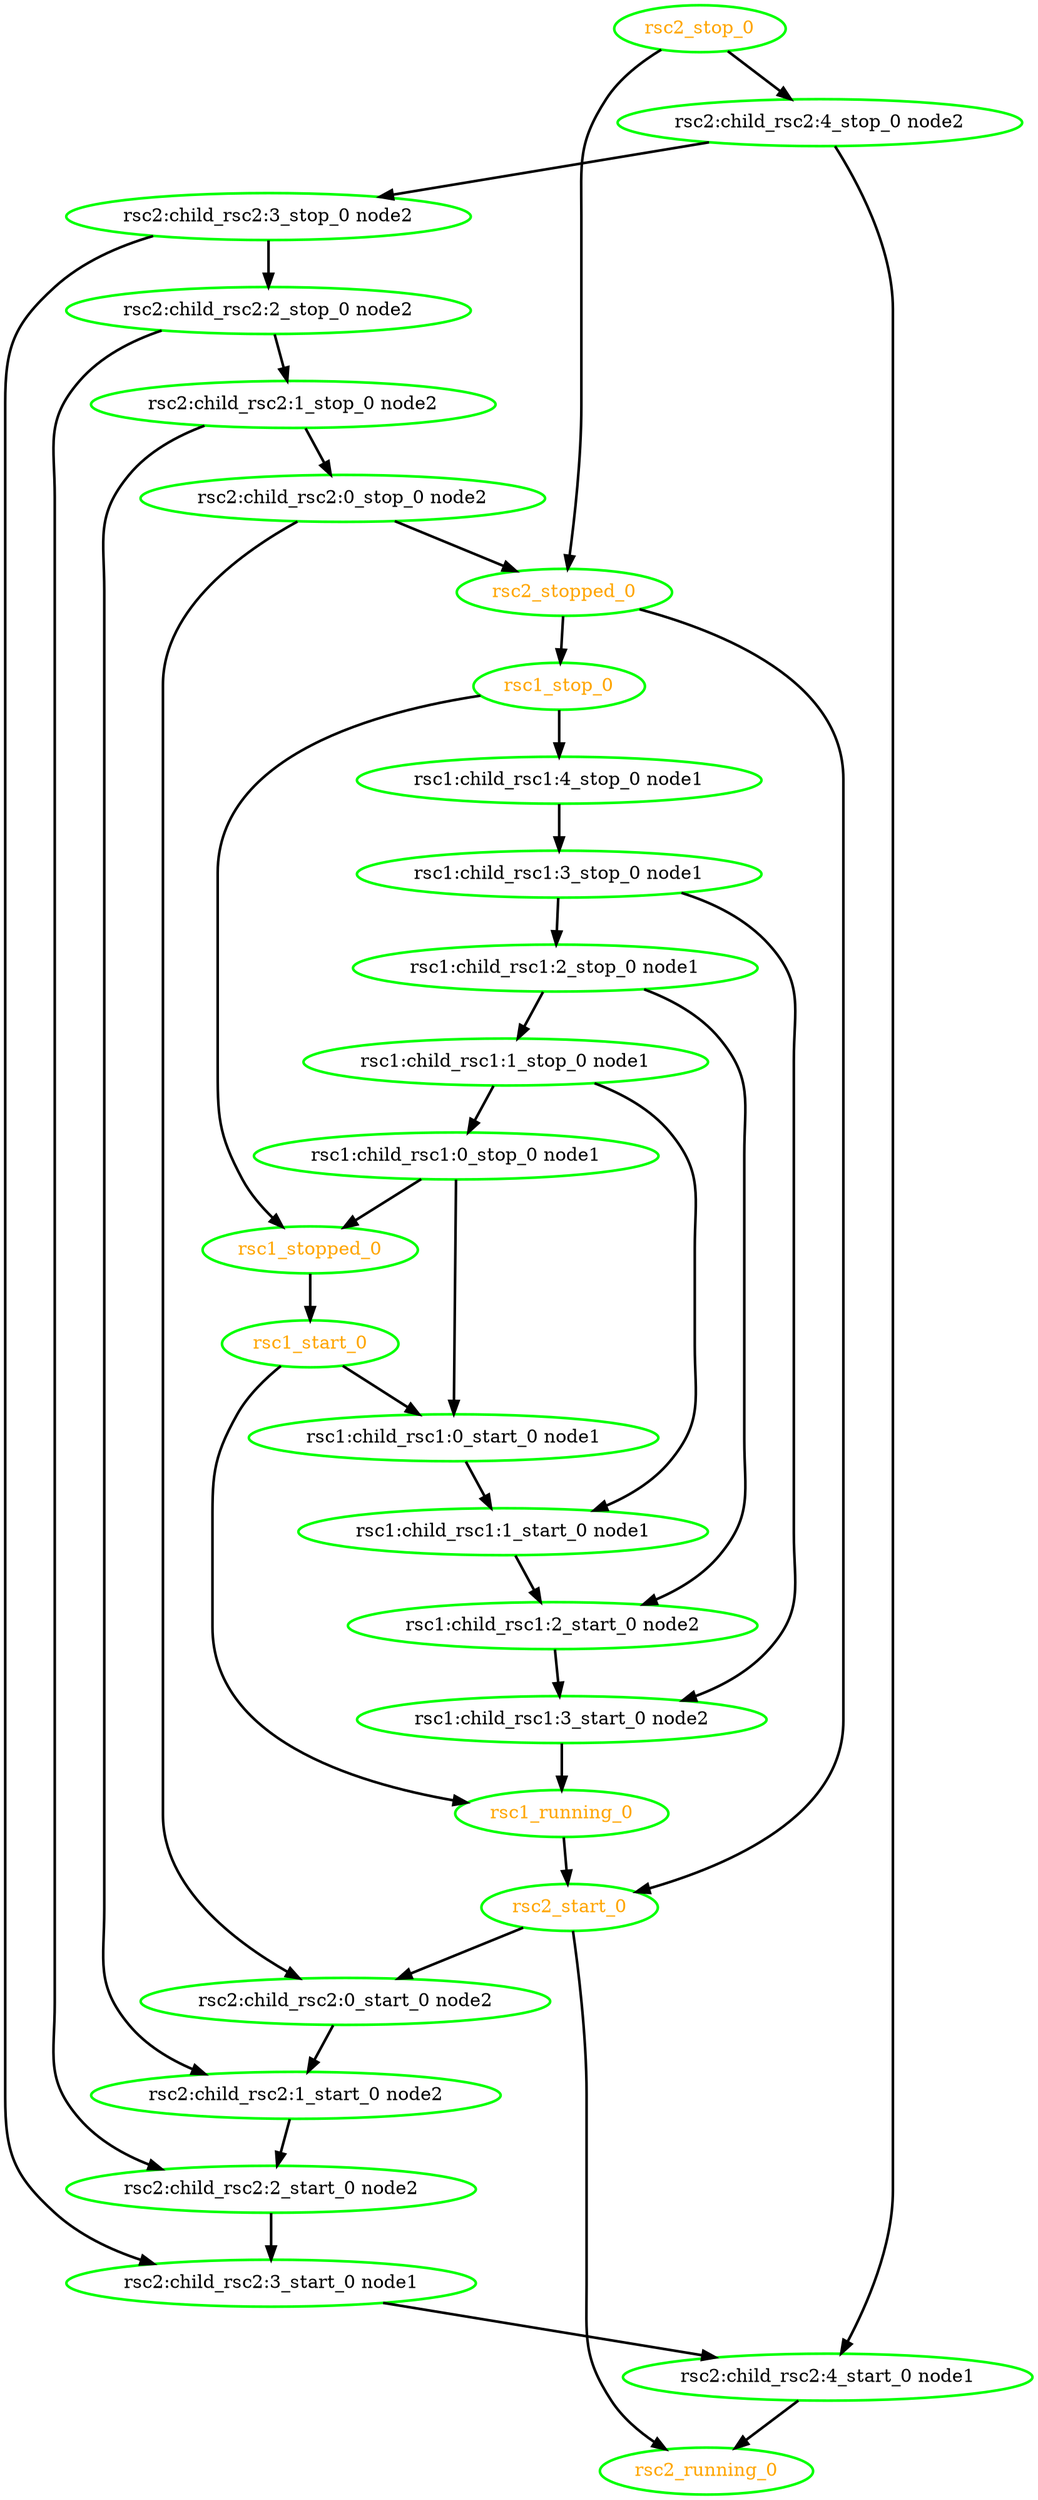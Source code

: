 digraph "g" {
	size = "30,30"
"rsc1:child_rsc1:0_stop_0 node1" [ style=bold color="green" fontcolor="black" ]
"rsc1:child_rsc1:0_start_0 node1" [ style=bold color="green" fontcolor="black" ]
"rsc1:child_rsc1:1_stop_0 node1" [ style=bold color="green" fontcolor="black" ]
"rsc1:child_rsc1:1_start_0 node1" [ style=bold color="green" fontcolor="black" ]
"rsc1:child_rsc1:2_stop_0 node1" [ style=bold color="green" fontcolor="black" ]
"rsc1:child_rsc1:2_start_0 node2" [ style=bold color="green" fontcolor="black" ]
"rsc1:child_rsc1:3_stop_0 node1" [ style=bold color="green" fontcolor="black" ]
"rsc1:child_rsc1:3_start_0 node2" [ style=bold color="green" fontcolor="black" ]
"rsc1:child_rsc1:4_stop_0 node1" [ style=bold color="green" fontcolor="black" ]
"rsc1_start_0" [ style=bold color="green" fontcolor="orange" ]
"rsc1_running_0" [ style=bold color="green" fontcolor="orange" ]
"rsc1_stop_0" [ style=bold color="green" fontcolor="orange" ]
"rsc1_stopped_0" [ style=bold color="green" fontcolor="orange" ]
"rsc2:child_rsc2:0_stop_0 node2" [ style=bold color="green" fontcolor="black" ]
"rsc2:child_rsc2:0_start_0 node2" [ style=bold color="green" fontcolor="black" ]
"rsc2:child_rsc2:1_stop_0 node2" [ style=bold color="green" fontcolor="black" ]
"rsc2:child_rsc2:1_start_0 node2" [ style=bold color="green" fontcolor="black" ]
"rsc2:child_rsc2:2_stop_0 node2" [ style=bold color="green" fontcolor="black" ]
"rsc2:child_rsc2:2_start_0 node2" [ style=bold color="green" fontcolor="black" ]
"rsc2:child_rsc2:3_stop_0 node2" [ style=bold color="green" fontcolor="black" ]
"rsc2:child_rsc2:3_start_0 node1" [ style=bold color="green" fontcolor="black" ]
"rsc2:child_rsc2:4_stop_0 node2" [ style=bold color="green" fontcolor="black" ]
"rsc2:child_rsc2:4_start_0 node1" [ style=bold color="green" fontcolor="black" ]
"rsc2_start_0" [ style=bold color="green" fontcolor="orange" ]
"rsc2_running_0" [ style=bold color="green" fontcolor="orange" ]
"rsc2_stop_0" [ style=bold color="green" fontcolor="orange" ]
"rsc2_stopped_0" [ style=bold color="green" fontcolor="orange" ]
"rsc1:child_rsc1:1_stop_0 node1" -> "rsc1:child_rsc1:0_stop_0 node1" [ style = bold]
"rsc1:child_rsc1:0_stop_0 node1" -> "rsc1:child_rsc1:0_start_0 node1" [ style = bold]
"rsc1_start_0" -> "rsc1:child_rsc1:0_start_0 node1" [ style = bold]
"rsc1:child_rsc1:2_stop_0 node1" -> "rsc1:child_rsc1:1_stop_0 node1" [ style = bold]
"rsc1:child_rsc1:0_start_0 node1" -> "rsc1:child_rsc1:1_start_0 node1" [ style = bold]
"rsc1:child_rsc1:1_stop_0 node1" -> "rsc1:child_rsc1:1_start_0 node1" [ style = bold]
"rsc1:child_rsc1:3_stop_0 node1" -> "rsc1:child_rsc1:2_stop_0 node1" [ style = bold]
"rsc1:child_rsc1:1_start_0 node1" -> "rsc1:child_rsc1:2_start_0 node2" [ style = bold]
"rsc1:child_rsc1:2_stop_0 node1" -> "rsc1:child_rsc1:2_start_0 node2" [ style = bold]
"rsc1:child_rsc1:4_stop_0 node1" -> "rsc1:child_rsc1:3_stop_0 node1" [ style = bold]
"rsc1:child_rsc1:2_start_0 node2" -> "rsc1:child_rsc1:3_start_0 node2" [ style = bold]
"rsc1:child_rsc1:3_stop_0 node1" -> "rsc1:child_rsc1:3_start_0 node2" [ style = bold]
"rsc1_stop_0" -> "rsc1:child_rsc1:4_stop_0 node1" [ style = bold]
"rsc1_stopped_0" -> "rsc1_start_0" [ style = bold]
"rsc1:child_rsc1:3_start_0 node2" -> "rsc1_running_0" [ style = bold]
"rsc1_start_0" -> "rsc1_running_0" [ style = bold]
"rsc2_stopped_0" -> "rsc1_stop_0" [ style = bold]
"rsc1:child_rsc1:0_stop_0 node1" -> "rsc1_stopped_0" [ style = bold]
"rsc1_stop_0" -> "rsc1_stopped_0" [ style = bold]
"rsc2:child_rsc2:1_stop_0 node2" -> "rsc2:child_rsc2:0_stop_0 node2" [ style = bold]
"rsc2:child_rsc2:0_stop_0 node2" -> "rsc2:child_rsc2:0_start_0 node2" [ style = bold]
"rsc2_start_0" -> "rsc2:child_rsc2:0_start_0 node2" [ style = bold]
"rsc2:child_rsc2:2_stop_0 node2" -> "rsc2:child_rsc2:1_stop_0 node2" [ style = bold]
"rsc2:child_rsc2:0_start_0 node2" -> "rsc2:child_rsc2:1_start_0 node2" [ style = bold]
"rsc2:child_rsc2:1_stop_0 node2" -> "rsc2:child_rsc2:1_start_0 node2" [ style = bold]
"rsc2:child_rsc2:3_stop_0 node2" -> "rsc2:child_rsc2:2_stop_0 node2" [ style = bold]
"rsc2:child_rsc2:1_start_0 node2" -> "rsc2:child_rsc2:2_start_0 node2" [ style = bold]
"rsc2:child_rsc2:2_stop_0 node2" -> "rsc2:child_rsc2:2_start_0 node2" [ style = bold]
"rsc2:child_rsc2:4_stop_0 node2" -> "rsc2:child_rsc2:3_stop_0 node2" [ style = bold]
"rsc2:child_rsc2:2_start_0 node2" -> "rsc2:child_rsc2:3_start_0 node1" [ style = bold]
"rsc2:child_rsc2:3_stop_0 node2" -> "rsc2:child_rsc2:3_start_0 node1" [ style = bold]
"rsc2_stop_0" -> "rsc2:child_rsc2:4_stop_0 node2" [ style = bold]
"rsc2:child_rsc2:3_start_0 node1" -> "rsc2:child_rsc2:4_start_0 node1" [ style = bold]
"rsc2:child_rsc2:4_stop_0 node2" -> "rsc2:child_rsc2:4_start_0 node1" [ style = bold]
"rsc1_running_0" -> "rsc2_start_0" [ style = bold]
"rsc2_stopped_0" -> "rsc2_start_0" [ style = bold]
"rsc2:child_rsc2:4_start_0 node1" -> "rsc2_running_0" [ style = bold]
"rsc2_start_0" -> "rsc2_running_0" [ style = bold]
"rsc2:child_rsc2:0_stop_0 node2" -> "rsc2_stopped_0" [ style = bold]
"rsc2_stop_0" -> "rsc2_stopped_0" [ style = bold]
}
